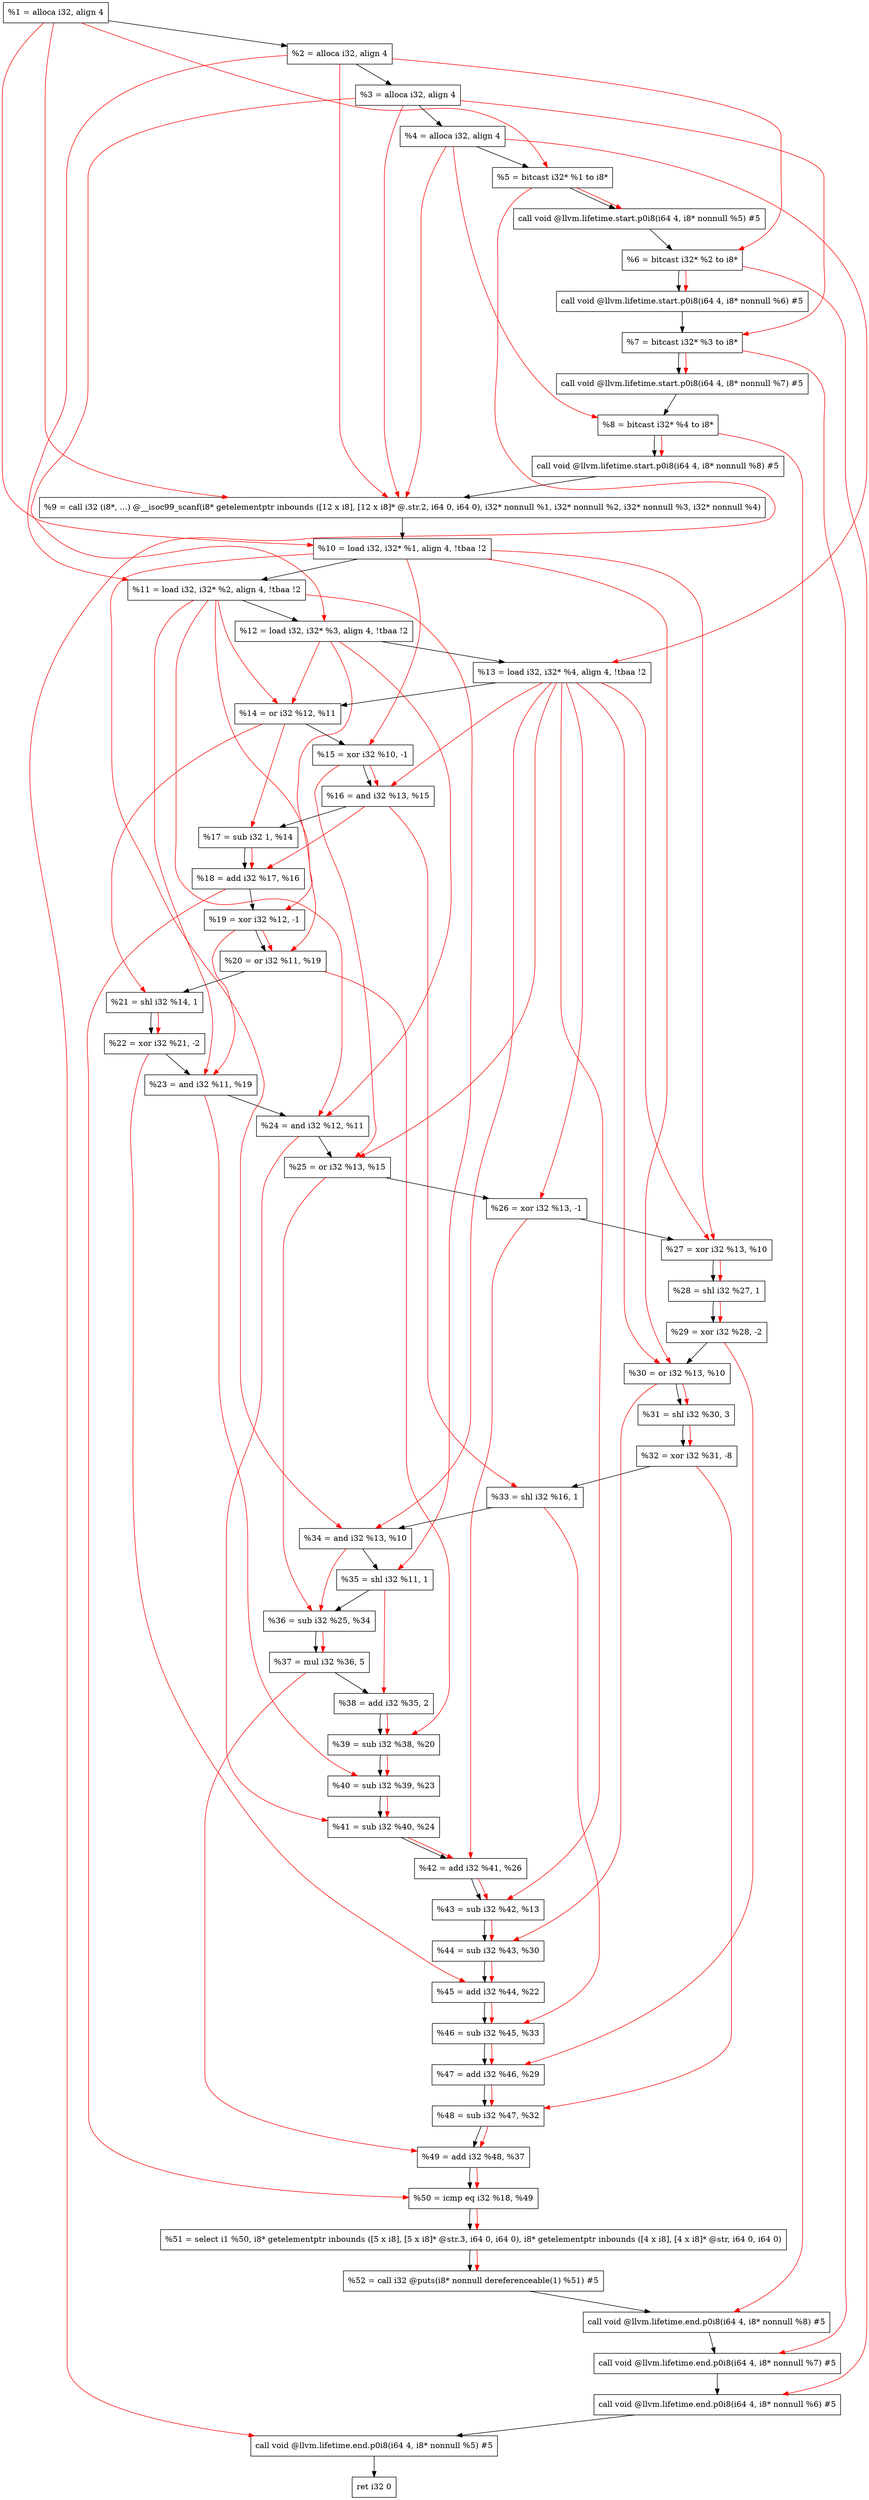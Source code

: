 digraph "DFG for'main' function" {
	Node0x92aa28[shape=record, label="  %1 = alloca i32, align 4"];
	Node0x92aaa8[shape=record, label="  %2 = alloca i32, align 4"];
	Node0x92ab38[shape=record, label="  %3 = alloca i32, align 4"];
	Node0x92ab98[shape=record, label="  %4 = alloca i32, align 4"];
	Node0x92ac48[shape=record, label="  %5 = bitcast i32* %1 to i8*"];
	Node0x92b078[shape=record, label="  call void @llvm.lifetime.start.p0i8(i64 4, i8* nonnull %5) #5"];
	Node0x92b158[shape=record, label="  %6 = bitcast i32* %2 to i8*"];
	Node0x92b258[shape=record, label="  call void @llvm.lifetime.start.p0i8(i64 4, i8* nonnull %6) #5"];
	Node0x92b318[shape=record, label="  %7 = bitcast i32* %3 to i8*"];
	Node0x92b3c8[shape=record, label="  call void @llvm.lifetime.start.p0i8(i64 4, i8* nonnull %7) #5"];
	Node0x92b488[shape=record, label="  %8 = bitcast i32* %4 to i8*"];
	Node0x92b538[shape=record, label="  call void @llvm.lifetime.start.p0i8(i64 4, i8* nonnull %8) #5"];
	Node0x925aa0[shape=record, label="  %9 = call i32 (i8*, ...) @__isoc99_scanf(i8* getelementptr inbounds ([12 x i8], [12 x i8]* @.str.2, i64 0, i64 0), i32* nonnull %1, i32* nonnull %2, i32* nonnull %3, i32* nonnull %4)"];
	Node0x92b738[shape=record, label="  %10 = load i32, i32* %1, align 4, !tbaa !2"];
	Node0x92c6a8[shape=record, label="  %11 = load i32, i32* %2, align 4, !tbaa !2"];
	Node0x92cd18[shape=record, label="  %12 = load i32, i32* %3, align 4, !tbaa !2"];
	Node0x92cd78[shape=record, label="  %13 = load i32, i32* %4, align 4, !tbaa !2"];
	Node0x92cdf0[shape=record, label="  %14 = or i32 %12, %11"];
	Node0x92ce60[shape=record, label="  %15 = xor i32 %10, -1"];
	Node0x92ced0[shape=record, label="  %16 = and i32 %13, %15"];
	Node0x92cf40[shape=record, label="  %17 = sub i32 1, %14"];
	Node0x92cfb0[shape=record, label="  %18 = add i32 %17, %16"];
	Node0x92d020[shape=record, label="  %19 = xor i32 %12, -1"];
	Node0x92d090[shape=record, label="  %20 = or i32 %11, %19"];
	Node0x92d100[shape=record, label="  %21 = shl i32 %14, 1"];
	Node0x92d170[shape=record, label="  %22 = xor i32 %21, -2"];
	Node0x92d1e0[shape=record, label="  %23 = and i32 %11, %19"];
	Node0x92d250[shape=record, label="  %24 = and i32 %12, %11"];
	Node0x92d2c0[shape=record, label="  %25 = or i32 %13, %15"];
	Node0x92d330[shape=record, label="  %26 = xor i32 %13, -1"];
	Node0x92d3a0[shape=record, label="  %27 = xor i32 %13, %10"];
	Node0x92d410[shape=record, label="  %28 = shl i32 %27, 1"];
	Node0x92d480[shape=record, label="  %29 = xor i32 %28, -2"];
	Node0x92d4f0[shape=record, label="  %30 = or i32 %13, %10"];
	Node0x92d560[shape=record, label="  %31 = shl i32 %30, 3"];
	Node0x92d5d0[shape=record, label="  %32 = xor i32 %31, -8"];
	Node0x92d640[shape=record, label="  %33 = shl i32 %16, 1"];
	Node0x92d6b0[shape=record, label="  %34 = and i32 %13, %10"];
	Node0x92d720[shape=record, label="  %35 = shl i32 %11, 1"];
	Node0x92d790[shape=record, label="  %36 = sub i32 %25, %34"];
	Node0x92d800[shape=record, label="  %37 = mul i32 %36, 5"];
	Node0x92d870[shape=record, label="  %38 = add i32 %35, 2"];
	Node0x92d8e0[shape=record, label="  %39 = sub i32 %38, %20"];
	Node0x92d950[shape=record, label="  %40 = sub i32 %39, %23"];
	Node0x92d9c0[shape=record, label="  %41 = sub i32 %40, %24"];
	Node0x92da30[shape=record, label="  %42 = add i32 %41, %26"];
	Node0x92daa0[shape=record, label="  %43 = sub i32 %42, %13"];
	Node0x92db10[shape=record, label="  %44 = sub i32 %43, %30"];
	Node0x92db80[shape=record, label="  %45 = add i32 %44, %22"];
	Node0x92dbf0[shape=record, label="  %46 = sub i32 %45, %33"];
	Node0x92dc60[shape=record, label="  %47 = add i32 %46, %29"];
	Node0x92dcd0[shape=record, label="  %48 = sub i32 %47, %32"];
	Node0x92dd40[shape=record, label="  %49 = add i32 %48, %37"];
	Node0x92ddb0[shape=record, label="  %50 = icmp eq i32 %18, %49"];
	Node0x8ca8b8[shape=record, label="  %51 = select i1 %50, i8* getelementptr inbounds ([5 x i8], [5 x i8]* @str.3, i64 0, i64 0), i8* getelementptr inbounds ([4 x i8], [4 x i8]* @str, i64 0, i64 0)"];
	Node0x92de40[shape=record, label="  %52 = call i32 @puts(i8* nonnull dereferenceable(1) %51) #5"];
	Node0x92e0e8[shape=record, label="  call void @llvm.lifetime.end.p0i8(i64 4, i8* nonnull %8) #5"];
	Node0x92e248[shape=record, label="  call void @llvm.lifetime.end.p0i8(i64 4, i8* nonnull %7) #5"];
	Node0x92e358[shape=record, label="  call void @llvm.lifetime.end.p0i8(i64 4, i8* nonnull %6) #5"];
	Node0x92e468[shape=record, label="  call void @llvm.lifetime.end.p0i8(i64 4, i8* nonnull %5) #5"];
	Node0x92e528[shape=record, label="  ret i32 0"];
	Node0x92aa28 -> Node0x92aaa8;
	Node0x92aaa8 -> Node0x92ab38;
	Node0x92ab38 -> Node0x92ab98;
	Node0x92ab98 -> Node0x92ac48;
	Node0x92ac48 -> Node0x92b078;
	Node0x92b078 -> Node0x92b158;
	Node0x92b158 -> Node0x92b258;
	Node0x92b258 -> Node0x92b318;
	Node0x92b318 -> Node0x92b3c8;
	Node0x92b3c8 -> Node0x92b488;
	Node0x92b488 -> Node0x92b538;
	Node0x92b538 -> Node0x925aa0;
	Node0x925aa0 -> Node0x92b738;
	Node0x92b738 -> Node0x92c6a8;
	Node0x92c6a8 -> Node0x92cd18;
	Node0x92cd18 -> Node0x92cd78;
	Node0x92cd78 -> Node0x92cdf0;
	Node0x92cdf0 -> Node0x92ce60;
	Node0x92ce60 -> Node0x92ced0;
	Node0x92ced0 -> Node0x92cf40;
	Node0x92cf40 -> Node0x92cfb0;
	Node0x92cfb0 -> Node0x92d020;
	Node0x92d020 -> Node0x92d090;
	Node0x92d090 -> Node0x92d100;
	Node0x92d100 -> Node0x92d170;
	Node0x92d170 -> Node0x92d1e0;
	Node0x92d1e0 -> Node0x92d250;
	Node0x92d250 -> Node0x92d2c0;
	Node0x92d2c0 -> Node0x92d330;
	Node0x92d330 -> Node0x92d3a0;
	Node0x92d3a0 -> Node0x92d410;
	Node0x92d410 -> Node0x92d480;
	Node0x92d480 -> Node0x92d4f0;
	Node0x92d4f0 -> Node0x92d560;
	Node0x92d560 -> Node0x92d5d0;
	Node0x92d5d0 -> Node0x92d640;
	Node0x92d640 -> Node0x92d6b0;
	Node0x92d6b0 -> Node0x92d720;
	Node0x92d720 -> Node0x92d790;
	Node0x92d790 -> Node0x92d800;
	Node0x92d800 -> Node0x92d870;
	Node0x92d870 -> Node0x92d8e0;
	Node0x92d8e0 -> Node0x92d950;
	Node0x92d950 -> Node0x92d9c0;
	Node0x92d9c0 -> Node0x92da30;
	Node0x92da30 -> Node0x92daa0;
	Node0x92daa0 -> Node0x92db10;
	Node0x92db10 -> Node0x92db80;
	Node0x92db80 -> Node0x92dbf0;
	Node0x92dbf0 -> Node0x92dc60;
	Node0x92dc60 -> Node0x92dcd0;
	Node0x92dcd0 -> Node0x92dd40;
	Node0x92dd40 -> Node0x92ddb0;
	Node0x92ddb0 -> Node0x8ca8b8;
	Node0x8ca8b8 -> Node0x92de40;
	Node0x92de40 -> Node0x92e0e8;
	Node0x92e0e8 -> Node0x92e248;
	Node0x92e248 -> Node0x92e358;
	Node0x92e358 -> Node0x92e468;
	Node0x92e468 -> Node0x92e528;
edge [color=red]
	Node0x92aa28 -> Node0x92ac48;
	Node0x92ac48 -> Node0x92b078;
	Node0x92aaa8 -> Node0x92b158;
	Node0x92b158 -> Node0x92b258;
	Node0x92ab38 -> Node0x92b318;
	Node0x92b318 -> Node0x92b3c8;
	Node0x92ab98 -> Node0x92b488;
	Node0x92b488 -> Node0x92b538;
	Node0x92aa28 -> Node0x925aa0;
	Node0x92aaa8 -> Node0x925aa0;
	Node0x92ab38 -> Node0x925aa0;
	Node0x92ab98 -> Node0x925aa0;
	Node0x92aa28 -> Node0x92b738;
	Node0x92aaa8 -> Node0x92c6a8;
	Node0x92ab38 -> Node0x92cd18;
	Node0x92ab98 -> Node0x92cd78;
	Node0x92cd18 -> Node0x92cdf0;
	Node0x92c6a8 -> Node0x92cdf0;
	Node0x92b738 -> Node0x92ce60;
	Node0x92cd78 -> Node0x92ced0;
	Node0x92ce60 -> Node0x92ced0;
	Node0x92cdf0 -> Node0x92cf40;
	Node0x92cf40 -> Node0x92cfb0;
	Node0x92ced0 -> Node0x92cfb0;
	Node0x92cd18 -> Node0x92d020;
	Node0x92c6a8 -> Node0x92d090;
	Node0x92d020 -> Node0x92d090;
	Node0x92cdf0 -> Node0x92d100;
	Node0x92d100 -> Node0x92d170;
	Node0x92c6a8 -> Node0x92d1e0;
	Node0x92d020 -> Node0x92d1e0;
	Node0x92cd18 -> Node0x92d250;
	Node0x92c6a8 -> Node0x92d250;
	Node0x92cd78 -> Node0x92d2c0;
	Node0x92ce60 -> Node0x92d2c0;
	Node0x92cd78 -> Node0x92d330;
	Node0x92cd78 -> Node0x92d3a0;
	Node0x92b738 -> Node0x92d3a0;
	Node0x92d3a0 -> Node0x92d410;
	Node0x92d410 -> Node0x92d480;
	Node0x92cd78 -> Node0x92d4f0;
	Node0x92b738 -> Node0x92d4f0;
	Node0x92d4f0 -> Node0x92d560;
	Node0x92d560 -> Node0x92d5d0;
	Node0x92ced0 -> Node0x92d640;
	Node0x92cd78 -> Node0x92d6b0;
	Node0x92b738 -> Node0x92d6b0;
	Node0x92c6a8 -> Node0x92d720;
	Node0x92d2c0 -> Node0x92d790;
	Node0x92d6b0 -> Node0x92d790;
	Node0x92d790 -> Node0x92d800;
	Node0x92d720 -> Node0x92d870;
	Node0x92d870 -> Node0x92d8e0;
	Node0x92d090 -> Node0x92d8e0;
	Node0x92d8e0 -> Node0x92d950;
	Node0x92d1e0 -> Node0x92d950;
	Node0x92d950 -> Node0x92d9c0;
	Node0x92d250 -> Node0x92d9c0;
	Node0x92d9c0 -> Node0x92da30;
	Node0x92d330 -> Node0x92da30;
	Node0x92da30 -> Node0x92daa0;
	Node0x92cd78 -> Node0x92daa0;
	Node0x92daa0 -> Node0x92db10;
	Node0x92d4f0 -> Node0x92db10;
	Node0x92db10 -> Node0x92db80;
	Node0x92d170 -> Node0x92db80;
	Node0x92db80 -> Node0x92dbf0;
	Node0x92d640 -> Node0x92dbf0;
	Node0x92dbf0 -> Node0x92dc60;
	Node0x92d480 -> Node0x92dc60;
	Node0x92dc60 -> Node0x92dcd0;
	Node0x92d5d0 -> Node0x92dcd0;
	Node0x92dcd0 -> Node0x92dd40;
	Node0x92d800 -> Node0x92dd40;
	Node0x92cfb0 -> Node0x92ddb0;
	Node0x92dd40 -> Node0x92ddb0;
	Node0x92ddb0 -> Node0x8ca8b8;
	Node0x8ca8b8 -> Node0x92de40;
	Node0x92b488 -> Node0x92e0e8;
	Node0x92b318 -> Node0x92e248;
	Node0x92b158 -> Node0x92e358;
	Node0x92ac48 -> Node0x92e468;
}
